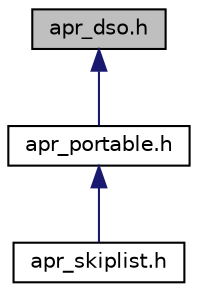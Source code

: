 digraph "apr_dso.h"
{
  edge [fontname="Helvetica",fontsize="10",labelfontname="Helvetica",labelfontsize="10"];
  node [fontname="Helvetica",fontsize="10",shape=record];
  Node13 [label="apr_dso.h",height=0.2,width=0.4,color="black", fillcolor="grey75", style="filled", fontcolor="black"];
  Node13 -> Node14 [dir="back",color="midnightblue",fontsize="10",style="solid",fontname="Helvetica"];
  Node14 [label="apr_portable.h",height=0.2,width=0.4,color="black", fillcolor="white", style="filled",URL="$apr__portable_8h.html",tooltip="APR Portability Routines. "];
  Node14 -> Node15 [dir="back",color="midnightblue",fontsize="10",style="solid",fontname="Helvetica"];
  Node15 [label="apr_skiplist.h",height=0.2,width=0.4,color="black", fillcolor="white", style="filled",URL="$apr__skiplist_8h.html",tooltip="APR skip list implementation. "];
}
